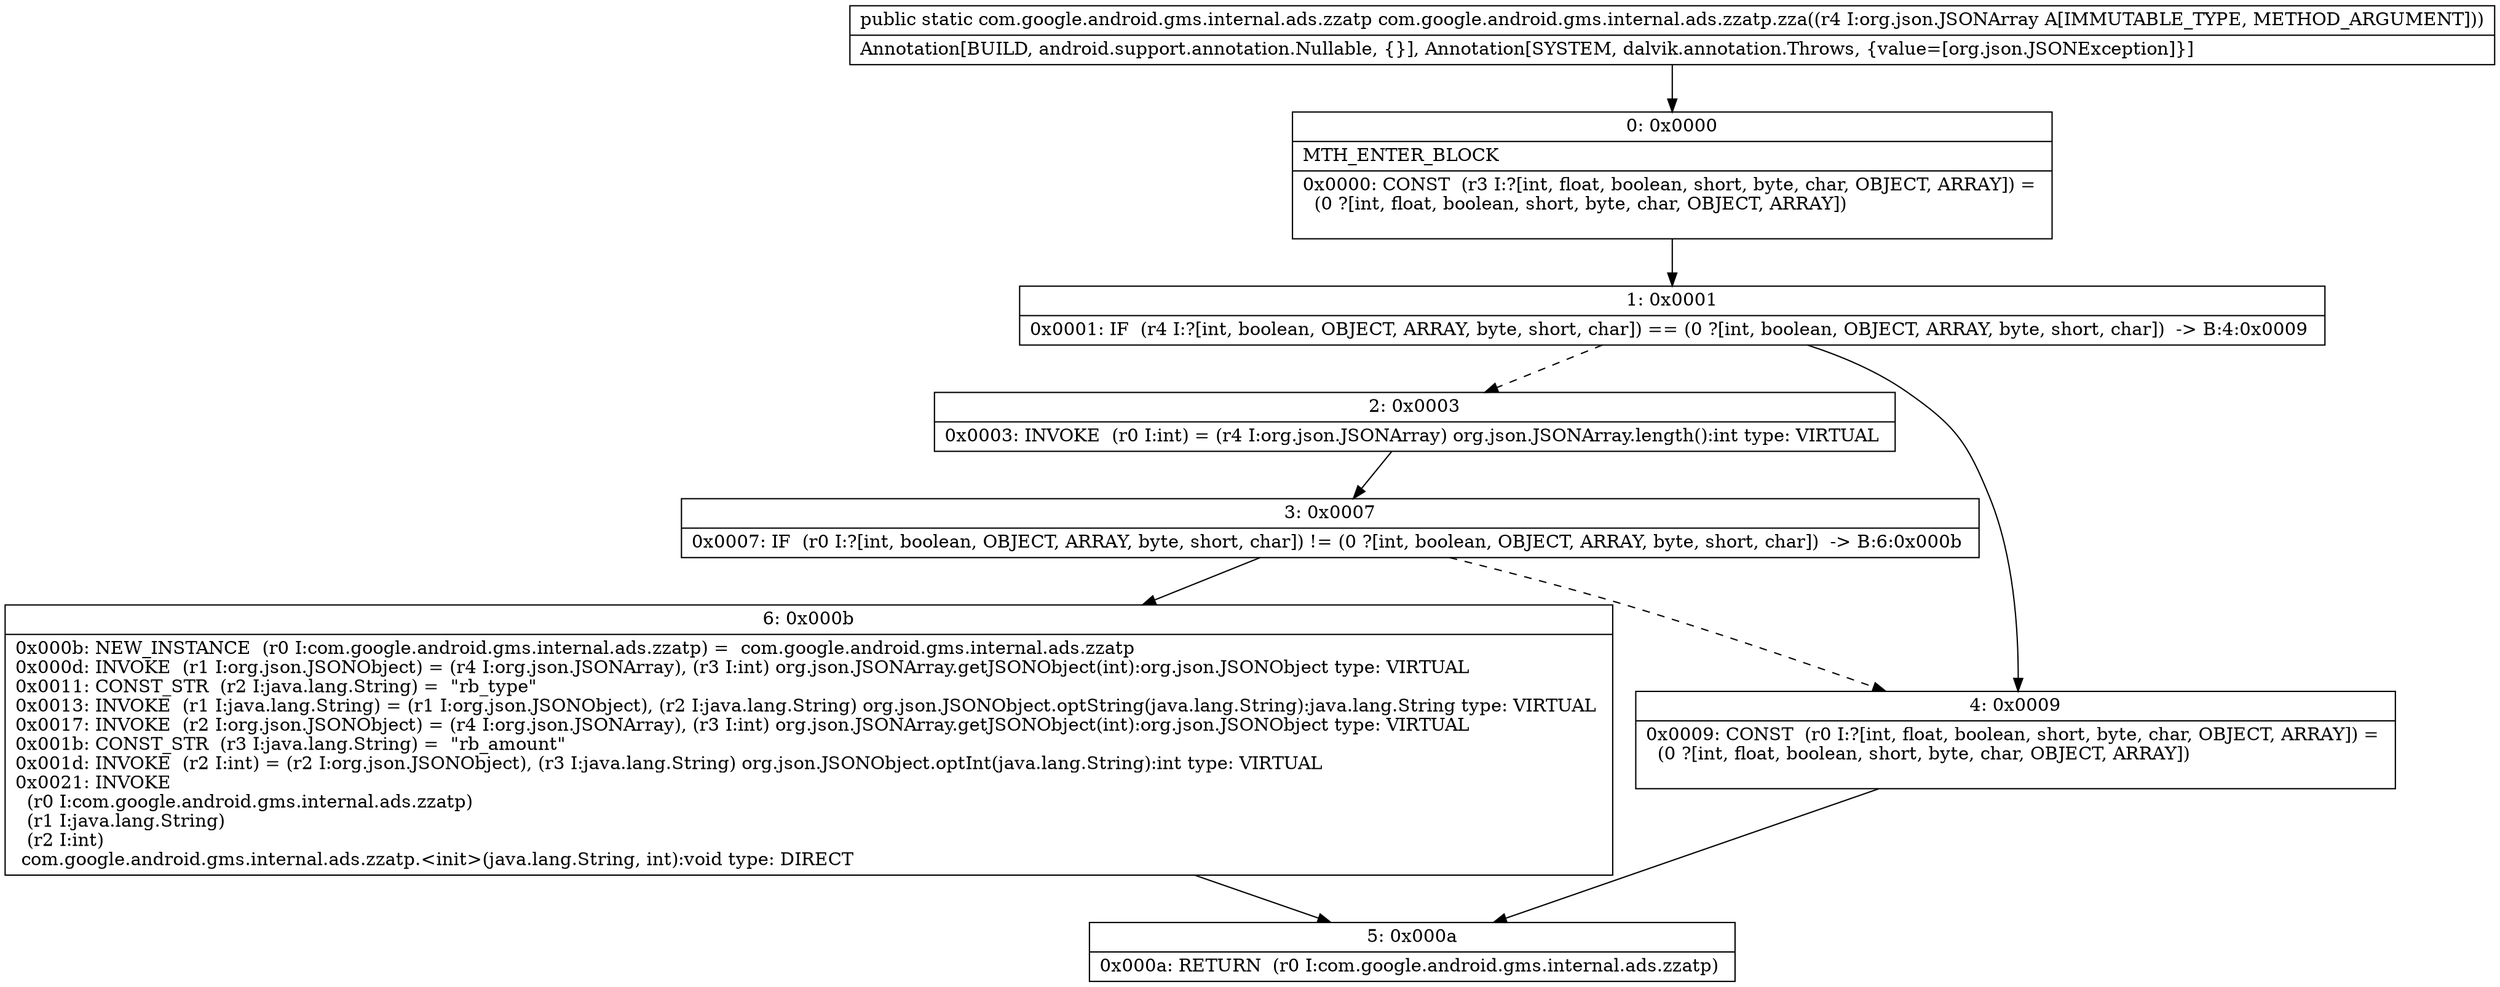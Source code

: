 digraph "CFG forcom.google.android.gms.internal.ads.zzatp.zza(Lorg\/json\/JSONArray;)Lcom\/google\/android\/gms\/internal\/ads\/zzatp;" {
Node_0 [shape=record,label="{0\:\ 0x0000|MTH_ENTER_BLOCK\l|0x0000: CONST  (r3 I:?[int, float, boolean, short, byte, char, OBJECT, ARRAY]) = \l  (0 ?[int, float, boolean, short, byte, char, OBJECT, ARRAY])\l \l}"];
Node_1 [shape=record,label="{1\:\ 0x0001|0x0001: IF  (r4 I:?[int, boolean, OBJECT, ARRAY, byte, short, char]) == (0 ?[int, boolean, OBJECT, ARRAY, byte, short, char])  \-\> B:4:0x0009 \l}"];
Node_2 [shape=record,label="{2\:\ 0x0003|0x0003: INVOKE  (r0 I:int) = (r4 I:org.json.JSONArray) org.json.JSONArray.length():int type: VIRTUAL \l}"];
Node_3 [shape=record,label="{3\:\ 0x0007|0x0007: IF  (r0 I:?[int, boolean, OBJECT, ARRAY, byte, short, char]) != (0 ?[int, boolean, OBJECT, ARRAY, byte, short, char])  \-\> B:6:0x000b \l}"];
Node_4 [shape=record,label="{4\:\ 0x0009|0x0009: CONST  (r0 I:?[int, float, boolean, short, byte, char, OBJECT, ARRAY]) = \l  (0 ?[int, float, boolean, short, byte, char, OBJECT, ARRAY])\l \l}"];
Node_5 [shape=record,label="{5\:\ 0x000a|0x000a: RETURN  (r0 I:com.google.android.gms.internal.ads.zzatp) \l}"];
Node_6 [shape=record,label="{6\:\ 0x000b|0x000b: NEW_INSTANCE  (r0 I:com.google.android.gms.internal.ads.zzatp) =  com.google.android.gms.internal.ads.zzatp \l0x000d: INVOKE  (r1 I:org.json.JSONObject) = (r4 I:org.json.JSONArray), (r3 I:int) org.json.JSONArray.getJSONObject(int):org.json.JSONObject type: VIRTUAL \l0x0011: CONST_STR  (r2 I:java.lang.String) =  \"rb_type\" \l0x0013: INVOKE  (r1 I:java.lang.String) = (r1 I:org.json.JSONObject), (r2 I:java.lang.String) org.json.JSONObject.optString(java.lang.String):java.lang.String type: VIRTUAL \l0x0017: INVOKE  (r2 I:org.json.JSONObject) = (r4 I:org.json.JSONArray), (r3 I:int) org.json.JSONArray.getJSONObject(int):org.json.JSONObject type: VIRTUAL \l0x001b: CONST_STR  (r3 I:java.lang.String) =  \"rb_amount\" \l0x001d: INVOKE  (r2 I:int) = (r2 I:org.json.JSONObject), (r3 I:java.lang.String) org.json.JSONObject.optInt(java.lang.String):int type: VIRTUAL \l0x0021: INVOKE  \l  (r0 I:com.google.android.gms.internal.ads.zzatp)\l  (r1 I:java.lang.String)\l  (r2 I:int)\l com.google.android.gms.internal.ads.zzatp.\<init\>(java.lang.String, int):void type: DIRECT \l}"];
MethodNode[shape=record,label="{public static com.google.android.gms.internal.ads.zzatp com.google.android.gms.internal.ads.zzatp.zza((r4 I:org.json.JSONArray A[IMMUTABLE_TYPE, METHOD_ARGUMENT]))  | Annotation[BUILD, android.support.annotation.Nullable, \{\}], Annotation[SYSTEM, dalvik.annotation.Throws, \{value=[org.json.JSONException]\}]\l}"];
MethodNode -> Node_0;
Node_0 -> Node_1;
Node_1 -> Node_2[style=dashed];
Node_1 -> Node_4;
Node_2 -> Node_3;
Node_3 -> Node_4[style=dashed];
Node_3 -> Node_6;
Node_4 -> Node_5;
Node_6 -> Node_5;
}

